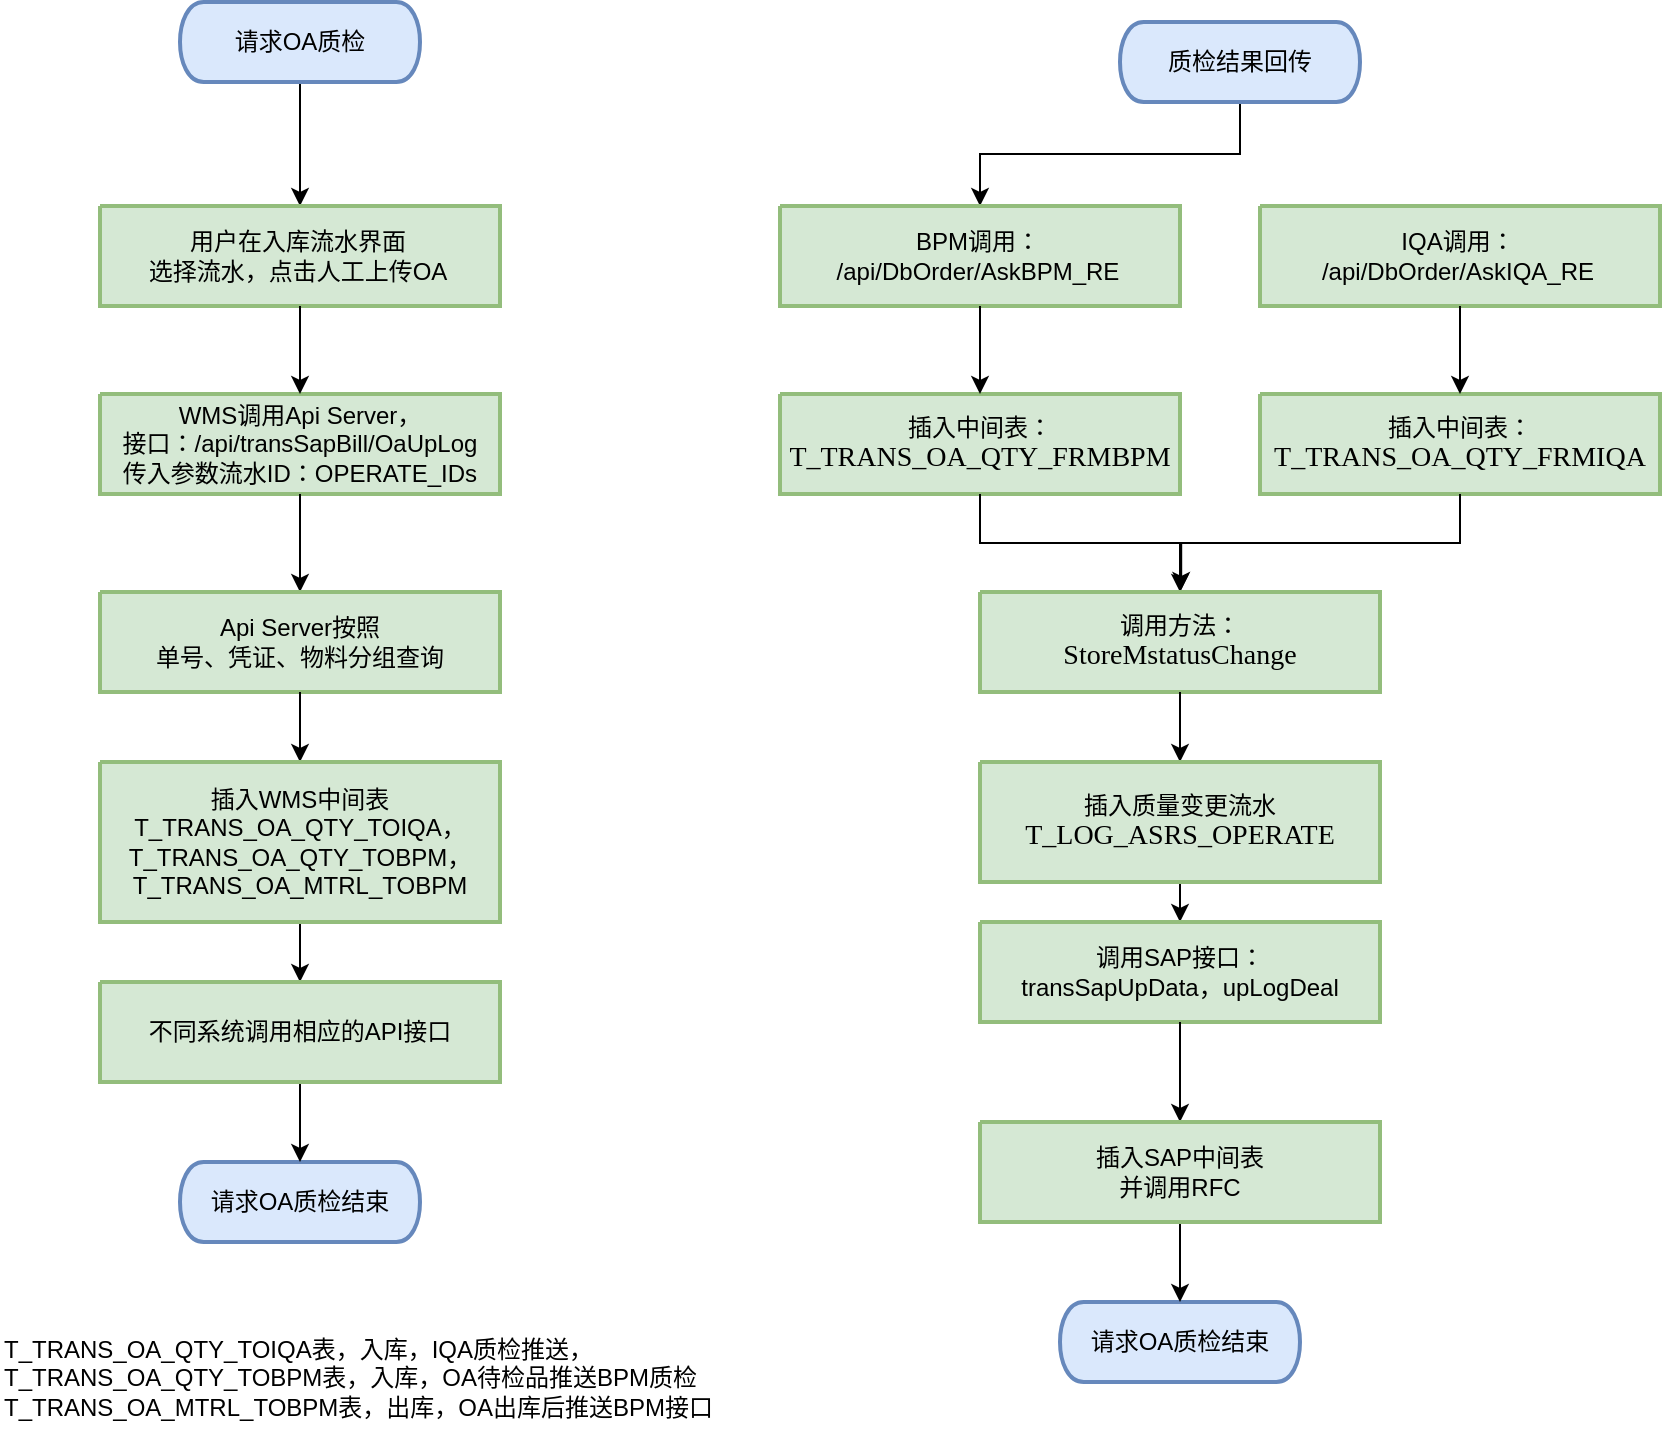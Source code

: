<mxfile version="24.8.9">
  <diagram id="C5RBs43oDa-KdzZeNtuy" name="Page-1">
    <mxGraphModel dx="1008" dy="592" grid="1" gridSize="10" guides="1" tooltips="1" connect="1" arrows="1" fold="1" page="1" pageScale="1" pageWidth="827" pageHeight="1169" math="0" shadow="0">
      <root>
        <mxCell id="WIyWlLk6GJQsqaUBKTNV-0" />
        <mxCell id="WIyWlLk6GJQsqaUBKTNV-1" parent="WIyWlLk6GJQsqaUBKTNV-0" />
        <mxCell id="mrLh129pJjwaSxRjbWrq-27" style="edgeStyle=orthogonalEdgeStyle;rounded=0;orthogonalLoop=1;jettySize=auto;html=1;movable=0;resizable=0;rotatable=0;deletable=0;editable=0;locked=1;connectable=0;" edge="1" parent="WIyWlLk6GJQsqaUBKTNV-1" source="mrLh129pJjwaSxRjbWrq-28" target="mrLh129pJjwaSxRjbWrq-29">
          <mxGeometry relative="1" as="geometry" />
        </mxCell>
        <UserObject label="&lt;div style=&quot;&quot;&gt;&lt;p style=&quot;text-align: center; margin: 0px; text-indent: 0px; vertical-align: middle; direction: ltr;&quot;&gt;请求OA质检&lt;/p&gt;&lt;/div&gt;" tags="Background" id="mrLh129pJjwaSxRjbWrq-28">
          <mxCell style="verticalAlign=middle;align=center;overflow=width;vsdxID=1;fillColor=#dae8fc;gradientColor=none;shape=stencil(hZJLEoIwDIZP06WdNtnAGvEejBTpiJQpRfH2UqMCLeoujy/Nn6QMs74uOsVA9M6as7rp0tUM9wxAt7Wy2k0Ww5xhVhmrTtYMbUl+V3jSWxdz9S+MVJfyJPFFIO4UEE/vQGyj2yUruITv8HGw9LKkpBTIIX3xclkgRthAPrE3hHFbXDPbMsORAjrUuYtlzhogZmA9CkZd8f8mf259MuZzVbpp6NrLfHjeKURfA/MH);strokeColor=#6688bc;strokeWidth=2;spacingTop=3;spacingBottom=3;spacingLeft=3;spacingRight=3;points=[];labelBackgroundColor=none;rounded=0;html=1;whiteSpace=wrap;fillOpacity=100;strokeOpacity=100;movable=0;resizable=0;rotatable=0;deletable=0;editable=0;locked=1;connectable=0;" vertex="1" parent="WIyWlLk6GJQsqaUBKTNV-1">
            <mxGeometry x="100" y="50" width="120" height="40" as="geometry" />
          </mxCell>
        </UserObject>
        <UserObject label="&lt;div style=&quot;&quot;&gt;&lt;p style=&quot;border-color: var(--border-color); margin: 0px; vertical-align: middle; direction: ltr;&quot;&gt;用户在入库流水界面&lt;br style=&quot;border-color: var(--border-color);&quot;&gt;&lt;/p&gt;&lt;p style=&quot;border-color: var(--border-color); margin: 0px; vertical-align: middle; direction: ltr;&quot;&gt;选择流水，点击人工上传OA&lt;/p&gt;&lt;/div&gt;" tags="Background" id="mrLh129pJjwaSxRjbWrq-29">
          <mxCell style="verticalAlign=middle;align=center;overflow=width;vsdxID=6;fillColor=#d5e8d4;gradientColor=none;shape=stencil(nZBRDoQgDERP03+WHsHFe5iISyOCQdT19kIaIxq//Jtp3zTpAFaTaUYNUkwx+F6v1EYD+AUpyRkdKCYFqACrzgf9C352LfuxyWRWg1/yhT/nRE5IsZWuZtCSK8CPeI0e/hF+jV7AJM4PO7KWCyr390bSiNtEtQM=);strokeColor=#93bd7c;strokeWidth=2;spacingTop=-3;spacingBottom=-3;spacingLeft=-3;spacingRight=-3;points=[];labelBackgroundColor=none;rounded=0;html=1;movable=0;resizable=0;rotatable=0;deletable=0;editable=0;locked=1;connectable=0;" vertex="1" parent="WIyWlLk6GJQsqaUBKTNV-1">
            <mxGeometry x="60" y="152" width="200" height="50" as="geometry" />
          </mxCell>
        </UserObject>
        <UserObject label="&lt;div style=&quot;font-size: 1px&quot;&gt;&lt;p style=&quot;text-align:center;margin-left:0;margin-right:0;margin-top:0px;margin-bottom:0px;text-indent:0;vertical-align:middle;direction:ltr;&quot;&gt;&lt;font style=&quot;font-size:12px;font-family:0;color:#000000;direction:ltr;letter-spacing:0px;line-height:120%;opacity:1&quot;&gt;请求OA质检结束&lt;/font&gt;&lt;/p&gt;&lt;/div&gt;" tags="Background" id="mrLh129pJjwaSxRjbWrq-30">
          <mxCell style="verticalAlign=middle;align=center;overflow=width;vsdxID=14;fillColor=#dae8fc;gradientColor=none;shape=stencil(hZJLEoIwDIZP06WdNtnAGvEejBTpiJQpRfH2UqMCLeoujy/Nn6QMs74uOsVA9M6as7rp0tUM9wxAt7Wy2k0Ww5xhVhmrTtYMbUl+V3jSWxdz9S+MVJfyJPFFIO4UEE/vQGyj2yUruITv8HGw9LKkpBTIIX3xclkgRthAPrE3hHFbXDPbMsORAjrUuYtlzhogZmA9CkZd8f8mf259MuZzVbpp6NrLfHjeKURfA/MH);strokeColor=#6688bc;strokeWidth=2;spacingTop=-3;spacingBottom=-3;spacingLeft=-3;spacingRight=-3;points=[];labelBackgroundColor=none;rounded=0;html=1;whiteSpace=wrap;movable=0;resizable=0;rotatable=0;deletable=0;editable=0;locked=1;connectable=0;" vertex="1" parent="WIyWlLk6GJQsqaUBKTNV-1">
            <mxGeometry x="100" y="630" width="120" height="40" as="geometry" />
          </mxCell>
        </UserObject>
        <mxCell id="mrLh129pJjwaSxRjbWrq-31" style="edgeStyle=orthogonalEdgeStyle;rounded=0;orthogonalLoop=1;jettySize=auto;html=1;movable=0;resizable=0;rotatable=0;deletable=0;editable=0;locked=1;connectable=0;" edge="1" parent="WIyWlLk6GJQsqaUBKTNV-1" source="mrLh129pJjwaSxRjbWrq-39" target="mrLh129pJjwaSxRjbWrq-35">
          <mxGeometry relative="1" as="geometry" />
        </mxCell>
        <UserObject label="WMS调用Api Server，&lt;br&gt;接口：/api/transSapBill/OaUpLog&lt;br&gt;传入参数流水ID：OPERATE_IDs" tags="Background" id="mrLh129pJjwaSxRjbWrq-32">
          <mxCell style="verticalAlign=middle;align=center;overflow=width;vsdxID=15;fillColor=#d5e8d4;gradientColor=none;shape=stencil(nZBRDoQgDERP03+WHsHFe5iISyOCQdT19kIaIxq//Jtp3zTpAFaTaUYNUkwx+F6v1EYD+AUpyRkdKCYFqACrzgf9C352LfuxyWRWg1/yhT/nRE5IsZWuZtCSK8CPeI0e/hF+jV7AJM4PO7KWCyr390bSiNtEtQM=);strokeColor=#93bd7c;strokeWidth=2;spacingTop=-3;spacingBottom=-3;spacingLeft=-3;spacingRight=-3;points=[];labelBackgroundColor=none;rounded=0;html=1;whiteSpace=wrap;movable=0;resizable=0;rotatable=0;deletable=0;editable=0;locked=1;connectable=0;" vertex="1" parent="WIyWlLk6GJQsqaUBKTNV-1">
            <mxGeometry x="60" y="246" width="200" height="50" as="geometry" />
          </mxCell>
        </UserObject>
        <mxCell id="mrLh129pJjwaSxRjbWrq-33" value="" style="edgeStyle=orthogonalEdgeStyle;rounded=0;orthogonalLoop=1;jettySize=auto;html=1;movable=0;resizable=0;rotatable=0;deletable=0;editable=0;locked=1;connectable=0;" edge="1" parent="WIyWlLk6GJQsqaUBKTNV-1" source="mrLh129pJjwaSxRjbWrq-29">
          <mxGeometry relative="1" as="geometry">
            <mxPoint x="160" y="202" as="sourcePoint" />
            <mxPoint x="160" y="246" as="targetPoint" />
          </mxGeometry>
        </mxCell>
        <mxCell id="mrLh129pJjwaSxRjbWrq-34" style="edgeStyle=orthogonalEdgeStyle;rounded=0;orthogonalLoop=1;jettySize=auto;html=1;movable=0;resizable=0;rotatable=0;deletable=0;editable=0;locked=1;connectable=0;" edge="1" parent="WIyWlLk6GJQsqaUBKTNV-1" source="mrLh129pJjwaSxRjbWrq-35" target="mrLh129pJjwaSxRjbWrq-30">
          <mxGeometry relative="1" as="geometry" />
        </mxCell>
        <UserObject label="不同系统调用相应的API接口" tags="Background" id="mrLh129pJjwaSxRjbWrq-35">
          <mxCell style="verticalAlign=middle;align=center;overflow=width;vsdxID=15;fillColor=#d5e8d4;gradientColor=none;shape=stencil(nZBRDoQgDERP03+WHsHFe5iISyOCQdT19kIaIxq//Jtp3zTpAFaTaUYNUkwx+F6v1EYD+AUpyRkdKCYFqACrzgf9C352LfuxyWRWg1/yhT/nRE5IsZWuZtCSK8CPeI0e/hF+jV7AJM4PO7KWCyr390bSiNtEtQM=);strokeColor=#93bd7c;strokeWidth=2;spacingTop=-3;spacingBottom=-3;spacingLeft=-3;spacingRight=-3;points=[];labelBackgroundColor=none;rounded=0;html=1;whiteSpace=wrap;movable=0;resizable=0;rotatable=0;deletable=0;editable=0;locked=1;connectable=0;" vertex="1" parent="WIyWlLk6GJQsqaUBKTNV-1">
            <mxGeometry x="60" y="540" width="200" height="50" as="geometry" />
          </mxCell>
        </UserObject>
        <mxCell id="mrLh129pJjwaSxRjbWrq-36" value="" style="edgeStyle=orthogonalEdgeStyle;rounded=0;orthogonalLoop=1;jettySize=auto;html=1;movable=0;resizable=0;rotatable=0;deletable=0;editable=0;locked=1;connectable=0;" edge="1" parent="WIyWlLk6GJQsqaUBKTNV-1" source="mrLh129pJjwaSxRjbWrq-32" target="mrLh129pJjwaSxRjbWrq-37">
          <mxGeometry relative="1" as="geometry">
            <mxPoint x="160" y="296" as="sourcePoint" />
            <mxPoint x="160" y="509" as="targetPoint" />
          </mxGeometry>
        </mxCell>
        <UserObject label="Api Server按照&lt;br&gt;单号、凭证、物料分组查询" tags="Background" id="mrLh129pJjwaSxRjbWrq-37">
          <mxCell style="verticalAlign=middle;align=center;overflow=width;vsdxID=15;fillColor=#d5e8d4;gradientColor=none;shape=stencil(nZBRDoQgDERP03+WHsHFe5iISyOCQdT19kIaIxq//Jtp3zTpAFaTaUYNUkwx+F6v1EYD+AUpyRkdKCYFqACrzgf9C352LfuxyWRWg1/yhT/nRE5IsZWuZtCSK8CPeI0e/hF+jV7AJM4PO7KWCyr390bSiNtEtQM=);strokeColor=#93bd7c;strokeWidth=2;spacingTop=-3;spacingBottom=-3;spacingLeft=-3;spacingRight=-3;points=[];labelBackgroundColor=none;rounded=0;html=1;whiteSpace=wrap;movable=0;resizable=0;rotatable=0;deletable=0;editable=0;locked=1;connectable=0;" vertex="1" parent="WIyWlLk6GJQsqaUBKTNV-1">
            <mxGeometry x="60" y="345" width="200" height="50" as="geometry" />
          </mxCell>
        </UserObject>
        <mxCell id="mrLh129pJjwaSxRjbWrq-38" value="" style="edgeStyle=orthogonalEdgeStyle;rounded=0;orthogonalLoop=1;jettySize=auto;html=1;movable=0;resizable=0;rotatable=0;deletable=0;editable=0;locked=1;connectable=0;" edge="1" parent="WIyWlLk6GJQsqaUBKTNV-1" source="mrLh129pJjwaSxRjbWrq-37" target="mrLh129pJjwaSxRjbWrq-39">
          <mxGeometry relative="1" as="geometry">
            <mxPoint x="160" y="395" as="sourcePoint" />
            <mxPoint x="160" y="509" as="targetPoint" />
          </mxGeometry>
        </mxCell>
        <UserObject label="插入WMS中间表&lt;br&gt;T_TRANS_OA_QTY_TOIQA，&lt;br&gt;T_TRANS_OA_QTY_TOBPM，T_TRANS_OA_MTRL_TOBPM" tags="Background" id="mrLh129pJjwaSxRjbWrq-39">
          <mxCell style="verticalAlign=middle;align=center;overflow=width;vsdxID=15;fillColor=#d5e8d4;gradientColor=none;shape=stencil(nZBRDoQgDERP03+WHsHFe5iISyOCQdT19kIaIxq//Jtp3zTpAFaTaUYNUkwx+F6v1EYD+AUpyRkdKCYFqACrzgf9C352LfuxyWRWg1/yhT/nRE5IsZWuZtCSK8CPeI0e/hF+jV7AJM4PO7KWCyr390bSiNtEtQM=);strokeColor=#93bd7c;strokeWidth=2;spacingTop=-3;spacingBottom=-3;spacingLeft=-3;spacingRight=-3;points=[];labelBackgroundColor=none;rounded=0;html=1;whiteSpace=wrap;movable=0;resizable=0;rotatable=0;deletable=0;editable=0;locked=1;connectable=0;" vertex="1" parent="WIyWlLk6GJQsqaUBKTNV-1">
            <mxGeometry x="60" y="430" width="200" height="80" as="geometry" />
          </mxCell>
        </UserObject>
        <mxCell id="mrLh129pJjwaSxRjbWrq-40" value="T_TRANS_OA_QTY_TOIQA表，入库，IQA质检推送，&lt;br&gt;T_TRANS_OA_QTY_TOBPM表，入库，OA待检品推送BPM质检T_TRANS_OA_MTRL_TOBPM表，出库，OA出库后推送BPM接口" style="text;whiteSpace=wrap;html=1;" vertex="1" parent="WIyWlLk6GJQsqaUBKTNV-1">
          <mxGeometry x="10" y="710" width="359" height="60" as="geometry" />
        </mxCell>
        <mxCell id="mrLh129pJjwaSxRjbWrq-58" style="edgeStyle=orthogonalEdgeStyle;rounded=0;orthogonalLoop=1;jettySize=auto;html=1;" edge="1" parent="WIyWlLk6GJQsqaUBKTNV-1" source="mrLh129pJjwaSxRjbWrq-42" target="mrLh129pJjwaSxRjbWrq-43">
          <mxGeometry relative="1" as="geometry" />
        </mxCell>
        <UserObject label="&lt;div style=&quot;&quot;&gt;&lt;p style=&quot;text-align: center; margin: 0px; text-indent: 0px; vertical-align: middle; direction: ltr;&quot;&gt;质检结果回传&lt;/p&gt;&lt;/div&gt;" tags="Background" id="mrLh129pJjwaSxRjbWrq-42">
          <mxCell style="verticalAlign=middle;align=center;overflow=width;vsdxID=1;fillColor=#dae8fc;gradientColor=none;shape=stencil(hZJLEoIwDIZP06WdNtnAGvEejBTpiJQpRfH2UqMCLeoujy/Nn6QMs74uOsVA9M6as7rp0tUM9wxAt7Wy2k0Ww5xhVhmrTtYMbUl+V3jSWxdz9S+MVJfyJPFFIO4UEE/vQGyj2yUruITv8HGw9LKkpBTIIX3xclkgRthAPrE3hHFbXDPbMsORAjrUuYtlzhogZmA9CkZd8f8mf259MuZzVbpp6NrLfHjeKURfA/MH);strokeColor=#6688bc;strokeWidth=2;spacingTop=3;spacingBottom=3;spacingLeft=3;spacingRight=3;points=[];labelBackgroundColor=none;rounded=0;html=1;whiteSpace=wrap;fillOpacity=100;strokeOpacity=100;" vertex="1" parent="WIyWlLk6GJQsqaUBKTNV-1">
            <mxGeometry x="570" y="60" width="120" height="40" as="geometry" />
          </mxCell>
        </UserObject>
        <UserObject label="&lt;div style=&quot;&quot;&gt;&lt;p style=&quot;border-color: var(--border-color); margin: 0px; vertical-align: middle; direction: ltr;&quot;&gt;BPM调用：&lt;/p&gt;&lt;p style=&quot;border-color: var(--border-color); margin: 0px; vertical-align: middle; direction: ltr;&quot;&gt;&lt;span style=&quot;background-image: initial; background-position: initial; background-size: initial; background-repeat: initial; background-attachment: initial; background-origin: initial; background-clip: initial;&quot; lang=&quot;EN-US&quot;&gt;&lt;font style=&quot;&quot; face=&quot;Helvetica&quot;&gt;/api/DbOrder/AskBPM_RE&lt;/font&gt;&lt;/span&gt;&lt;/p&gt;&lt;/div&gt;" tags="Background" id="mrLh129pJjwaSxRjbWrq-43">
          <mxCell style="verticalAlign=middle;align=center;overflow=width;vsdxID=6;fillColor=#d5e8d4;gradientColor=none;shape=stencil(nZBRDoQgDERP03+WHsHFe5iISyOCQdT19kIaIxq//Jtp3zTpAFaTaUYNUkwx+F6v1EYD+AUpyRkdKCYFqACrzgf9C352LfuxyWRWg1/yhT/nRE5IsZWuZtCSK8CPeI0e/hF+jV7AJM4PO7KWCyr390bSiNtEtQM=);strokeColor=#93bd7c;strokeWidth=2;spacingTop=-3;spacingBottom=-3;spacingLeft=-3;spacingRight=-3;points=[];labelBackgroundColor=none;rounded=0;html=1;" vertex="1" parent="WIyWlLk6GJQsqaUBKTNV-1">
            <mxGeometry x="400" y="152" width="200" height="50" as="geometry" />
          </mxCell>
        </UserObject>
        <UserObject label="&lt;div style=&quot;font-size: 1px&quot;&gt;&lt;p style=&quot;text-align:center;margin-left:0;margin-right:0;margin-top:0px;margin-bottom:0px;text-indent:0;vertical-align:middle;direction:ltr;&quot;&gt;&lt;font style=&quot;font-size:12px;font-family:0;color:#000000;direction:ltr;letter-spacing:0px;line-height:120%;opacity:1&quot;&gt;请求OA质检结束&lt;/font&gt;&lt;/p&gt;&lt;/div&gt;" tags="Background" id="mrLh129pJjwaSxRjbWrq-44">
          <mxCell style="verticalAlign=middle;align=center;overflow=width;vsdxID=14;fillColor=#dae8fc;gradientColor=none;shape=stencil(hZJLEoIwDIZP06WdNtnAGvEejBTpiJQpRfH2UqMCLeoujy/Nn6QMs74uOsVA9M6as7rp0tUM9wxAt7Wy2k0Ww5xhVhmrTtYMbUl+V3jSWxdz9S+MVJfyJPFFIO4UEE/vQGyj2yUruITv8HGw9LKkpBTIIX3xclkgRthAPrE3hHFbXDPbMsORAjrUuYtlzhogZmA9CkZd8f8mf259MuZzVbpp6NrLfHjeKURfA/MH);strokeColor=#6688bc;strokeWidth=2;spacingTop=-3;spacingBottom=-3;spacingLeft=-3;spacingRight=-3;points=[];labelBackgroundColor=none;rounded=0;html=1;whiteSpace=wrap;" vertex="1" parent="WIyWlLk6GJQsqaUBKTNV-1">
            <mxGeometry x="540" y="700" width="120" height="40" as="geometry" />
          </mxCell>
        </UserObject>
        <mxCell id="mrLh129pJjwaSxRjbWrq-45" style="edgeStyle=orthogonalEdgeStyle;rounded=0;orthogonalLoop=1;jettySize=auto;html=1;" edge="1" parent="WIyWlLk6GJQsqaUBKTNV-1" source="mrLh129pJjwaSxRjbWrq-53" target="mrLh129pJjwaSxRjbWrq-49">
          <mxGeometry relative="1" as="geometry" />
        </mxCell>
        <UserObject label="插入中间表：&lt;div&gt;&lt;span style=&quot;font-size:10.5pt;mso-bidi-font-size:&lt;br/&gt;11.0pt;font-family:等线;mso-ascii-theme-font:minor-latin;mso-fareast-theme-font:&lt;br/&gt;minor-fareast;mso-hansi-theme-font:minor-latin;mso-bidi-font-family:&amp;quot;Times New Roman&amp;quot;;&lt;br/&gt;mso-bidi-theme-font:minor-bidi;mso-ansi-language:EN-US;mso-fareast-language:&lt;br/&gt;ZH-CN;mso-bidi-language:AR-SA&quot; lang=&quot;EN-US&quot;&gt;T_TRANS_OA_QTY_FRMBPM&lt;/span&gt;&lt;/div&gt;" tags="Background" id="mrLh129pJjwaSxRjbWrq-46">
          <mxCell style="verticalAlign=middle;align=center;overflow=width;vsdxID=15;fillColor=#d5e8d4;gradientColor=none;shape=stencil(nZBRDoQgDERP03+WHsHFe5iISyOCQdT19kIaIxq//Jtp3zTpAFaTaUYNUkwx+F6v1EYD+AUpyRkdKCYFqACrzgf9C352LfuxyWRWg1/yhT/nRE5IsZWuZtCSK8CPeI0e/hF+jV7AJM4PO7KWCyr390bSiNtEtQM=);strokeColor=#93bd7c;strokeWidth=2;spacingTop=-3;spacingBottom=-3;spacingLeft=-3;spacingRight=-3;points=[];labelBackgroundColor=none;rounded=0;html=1;whiteSpace=wrap;" vertex="1" parent="WIyWlLk6GJQsqaUBKTNV-1">
            <mxGeometry x="400" y="246" width="200" height="50" as="geometry" />
          </mxCell>
        </UserObject>
        <mxCell id="mrLh129pJjwaSxRjbWrq-47" value="" style="edgeStyle=orthogonalEdgeStyle;rounded=0;orthogonalLoop=1;jettySize=auto;html=1;" edge="1" parent="WIyWlLk6GJQsqaUBKTNV-1" source="mrLh129pJjwaSxRjbWrq-43">
          <mxGeometry relative="1" as="geometry">
            <mxPoint x="500" y="202" as="sourcePoint" />
            <mxPoint x="500" y="246" as="targetPoint" />
          </mxGeometry>
        </mxCell>
        <mxCell id="mrLh129pJjwaSxRjbWrq-48" style="edgeStyle=orthogonalEdgeStyle;rounded=0;orthogonalLoop=1;jettySize=auto;html=1;" edge="1" parent="WIyWlLk6GJQsqaUBKTNV-1" source="mrLh129pJjwaSxRjbWrq-59" target="mrLh129pJjwaSxRjbWrq-44">
          <mxGeometry relative="1" as="geometry" />
        </mxCell>
        <UserObject label="调用SAP接口：&lt;div&gt;transSapUpData，upLogDeal&lt;/div&gt;" tags="Background" id="mrLh129pJjwaSxRjbWrq-49">
          <mxCell style="verticalAlign=middle;align=center;overflow=width;vsdxID=15;fillColor=#d5e8d4;gradientColor=none;shape=stencil(nZBRDoQgDERP03+WHsHFe5iISyOCQdT19kIaIxq//Jtp3zTpAFaTaUYNUkwx+F6v1EYD+AUpyRkdKCYFqACrzgf9C352LfuxyWRWg1/yhT/nRE5IsZWuZtCSK8CPeI0e/hF+jV7AJM4PO7KWCyr390bSiNtEtQM=);strokeColor=#93bd7c;strokeWidth=2;spacingTop=-3;spacingBottom=-3;spacingLeft=-3;spacingRight=-3;points=[];labelBackgroundColor=none;rounded=0;html=1;whiteSpace=wrap;" vertex="1" parent="WIyWlLk6GJQsqaUBKTNV-1">
            <mxGeometry x="500" y="510" width="200" height="50" as="geometry" />
          </mxCell>
        </UserObject>
        <mxCell id="mrLh129pJjwaSxRjbWrq-50" value="" style="edgeStyle=orthogonalEdgeStyle;rounded=0;orthogonalLoop=1;jettySize=auto;html=1;" edge="1" parent="WIyWlLk6GJQsqaUBKTNV-1" source="mrLh129pJjwaSxRjbWrq-46" target="mrLh129pJjwaSxRjbWrq-51">
          <mxGeometry relative="1" as="geometry">
            <mxPoint x="500" y="296" as="sourcePoint" />
            <mxPoint x="500" y="509" as="targetPoint" />
          </mxGeometry>
        </mxCell>
        <UserObject label="调用方法：&lt;br&gt;&lt;span style=&quot;font-size:10.5pt;mso-bidi-font-size:&lt;br/&gt;11.0pt;font-family:等线;mso-ascii-theme-font:minor-latin;mso-fareast-theme-font:&lt;br/&gt;minor-fareast;mso-hansi-theme-font:minor-latin;mso-bidi-font-family:&amp;quot;Times New Roman&amp;quot;;&lt;br/&gt;mso-bidi-theme-font:minor-bidi;mso-ansi-language:EN-US;mso-fareast-language:&lt;br/&gt;ZH-CN;mso-bidi-language:AR-SA&quot; lang=&quot;EN-US&quot;&gt;StoreMstatusChange&lt;/span&gt;" tags="Background" id="mrLh129pJjwaSxRjbWrq-51">
          <mxCell style="verticalAlign=middle;align=center;overflow=width;vsdxID=15;fillColor=#d5e8d4;gradientColor=none;shape=stencil(nZBRDoQgDERP03+WHsHFe5iISyOCQdT19kIaIxq//Jtp3zTpAFaTaUYNUkwx+F6v1EYD+AUpyRkdKCYFqACrzgf9C352LfuxyWRWg1/yhT/nRE5IsZWuZtCSK8CPeI0e/hF+jV7AJM4PO7KWCyr390bSiNtEtQM=);strokeColor=#93bd7c;strokeWidth=2;spacingTop=-3;spacingBottom=-3;spacingLeft=-3;spacingRight=-3;points=[];labelBackgroundColor=none;rounded=0;html=1;whiteSpace=wrap;" vertex="1" parent="WIyWlLk6GJQsqaUBKTNV-1">
            <mxGeometry x="500" y="345" width="200" height="50" as="geometry" />
          </mxCell>
        </UserObject>
        <mxCell id="mrLh129pJjwaSxRjbWrq-52" value="" style="edgeStyle=orthogonalEdgeStyle;rounded=0;orthogonalLoop=1;jettySize=auto;html=1;" edge="1" parent="WIyWlLk6GJQsqaUBKTNV-1" source="mrLh129pJjwaSxRjbWrq-51" target="mrLh129pJjwaSxRjbWrq-53">
          <mxGeometry relative="1" as="geometry">
            <mxPoint x="600" y="395" as="sourcePoint" />
            <mxPoint x="600" y="509" as="targetPoint" />
          </mxGeometry>
        </mxCell>
        <UserObject label="插入质量变更流水&lt;br&gt;&lt;span style=&quot;font-size:10.5pt;mso-bidi-font-size:&lt;br/&gt;11.0pt;font-family:等线;mso-ascii-theme-font:minor-latin;mso-fareast-theme-font:&lt;br/&gt;minor-fareast;mso-hansi-theme-font:minor-latin;mso-bidi-font-family:&amp;quot;Times New Roman&amp;quot;;&lt;br/&gt;mso-bidi-theme-font:minor-bidi;mso-ansi-language:EN-US;mso-fareast-language:&lt;br/&gt;ZH-CN;mso-bidi-language:AR-SA&quot; lang=&quot;EN-US&quot;&gt;T_LOG_ASRS_OPERATE&lt;/span&gt;" tags="Background" id="mrLh129pJjwaSxRjbWrq-53">
          <mxCell style="verticalAlign=middle;align=center;overflow=width;vsdxID=15;fillColor=#d5e8d4;gradientColor=none;shape=stencil(nZBRDoQgDERP03+WHsHFe5iISyOCQdT19kIaIxq//Jtp3zTpAFaTaUYNUkwx+F6v1EYD+AUpyRkdKCYFqACrzgf9C352LfuxyWRWg1/yhT/nRE5IsZWuZtCSK8CPeI0e/hF+jV7AJM4PO7KWCyr390bSiNtEtQM=);strokeColor=#93bd7c;strokeWidth=2;spacingTop=-3;spacingBottom=-3;spacingLeft=-3;spacingRight=-3;points=[];labelBackgroundColor=none;rounded=0;html=1;whiteSpace=wrap;" vertex="1" parent="WIyWlLk6GJQsqaUBKTNV-1">
            <mxGeometry x="500" y="430" width="200" height="60" as="geometry" />
          </mxCell>
        </UserObject>
        <UserObject label="&lt;div style=&quot;&quot;&gt;&lt;p style=&quot;border-color: var(--border-color); margin: 0px; vertical-align: middle; direction: ltr;&quot;&gt;IQA调用：&lt;/p&gt;&lt;p style=&quot;border-color: var(--border-color); margin: 0px; vertical-align: middle; direction: ltr;&quot;&gt;&lt;span style=&quot;background-image: initial; background-position: initial; background-size: initial; background-repeat: initial; background-attachment: initial; background-origin: initial; background-clip: initial;&quot; lang=&quot;EN-US&quot;&gt;&lt;font style=&quot;&quot; face=&quot;Helvetica&quot;&gt;/api/DbOrder/AskIQA_RE&lt;/font&gt;&lt;/span&gt;&lt;/p&gt;&lt;/div&gt;" tags="Background" id="mrLh129pJjwaSxRjbWrq-54">
          <mxCell style="verticalAlign=middle;align=center;overflow=width;vsdxID=6;fillColor=#d5e8d4;gradientColor=none;shape=stencil(nZBRDoQgDERP03+WHsHFe5iISyOCQdT19kIaIxq//Jtp3zTpAFaTaUYNUkwx+F6v1EYD+AUpyRkdKCYFqACrzgf9C352LfuxyWRWg1/yhT/nRE5IsZWuZtCSK8CPeI0e/hF+jV7AJM4PO7KWCyr390bSiNtEtQM=);strokeColor=#93bd7c;strokeWidth=2;spacingTop=-3;spacingBottom=-3;spacingLeft=-3;spacingRight=-3;points=[];labelBackgroundColor=none;rounded=0;html=1;" vertex="1" parent="WIyWlLk6GJQsqaUBKTNV-1">
            <mxGeometry x="640" y="152" width="200" height="50" as="geometry" />
          </mxCell>
        </UserObject>
        <UserObject label="插入中间表：&lt;div&gt;&lt;span style=&quot;font-size:10.5pt;mso-bidi-font-size:&lt;br/&gt;11.0pt;font-family:等线;mso-ascii-theme-font:minor-latin;mso-fareast-theme-font:&lt;br/&gt;minor-fareast;mso-hansi-theme-font:minor-latin;mso-bidi-font-family:&amp;quot;Times New Roman&amp;quot;;&lt;br/&gt;mso-bidi-theme-font:minor-bidi;mso-ansi-language:EN-US;mso-fareast-language:&lt;br/&gt;ZH-CN;mso-bidi-language:AR-SA&quot; lang=&quot;EN-US&quot;&gt;T_TRANS_OA_QTY_FRMIQA&lt;/span&gt;&lt;/div&gt;" tags="Background" id="mrLh129pJjwaSxRjbWrq-55">
          <mxCell style="verticalAlign=middle;align=center;overflow=width;vsdxID=15;fillColor=#d5e8d4;gradientColor=none;shape=stencil(nZBRDoQgDERP03+WHsHFe5iISyOCQdT19kIaIxq//Jtp3zTpAFaTaUYNUkwx+F6v1EYD+AUpyRkdKCYFqACrzgf9C352LfuxyWRWg1/yhT/nRE5IsZWuZtCSK8CPeI0e/hF+jV7AJM4PO7KWCyr390bSiNtEtQM=);strokeColor=#93bd7c;strokeWidth=2;spacingTop=-3;spacingBottom=-3;spacingLeft=-3;spacingRight=-3;points=[];labelBackgroundColor=none;rounded=0;html=1;whiteSpace=wrap;" vertex="1" parent="WIyWlLk6GJQsqaUBKTNV-1">
            <mxGeometry x="640" y="246" width="200" height="50" as="geometry" />
          </mxCell>
        </UserObject>
        <mxCell id="mrLh129pJjwaSxRjbWrq-56" value="" style="edgeStyle=orthogonalEdgeStyle;rounded=0;orthogonalLoop=1;jettySize=auto;html=1;" edge="1" parent="WIyWlLk6GJQsqaUBKTNV-1" source="mrLh129pJjwaSxRjbWrq-54">
          <mxGeometry relative="1" as="geometry">
            <mxPoint x="740" y="202" as="sourcePoint" />
            <mxPoint x="740" y="246" as="targetPoint" />
          </mxGeometry>
        </mxCell>
        <mxCell id="mrLh129pJjwaSxRjbWrq-57" style="edgeStyle=orthogonalEdgeStyle;rounded=0;orthogonalLoop=1;jettySize=auto;html=1;entryX=0.503;entryY=-0.02;entryDx=0;entryDy=0;entryPerimeter=0;" edge="1" parent="WIyWlLk6GJQsqaUBKTNV-1" source="mrLh129pJjwaSxRjbWrq-55" target="mrLh129pJjwaSxRjbWrq-51">
          <mxGeometry relative="1" as="geometry" />
        </mxCell>
        <mxCell id="mrLh129pJjwaSxRjbWrq-60" value="" style="edgeStyle=orthogonalEdgeStyle;rounded=0;orthogonalLoop=1;jettySize=auto;html=1;" edge="1" parent="WIyWlLk6GJQsqaUBKTNV-1" source="mrLh129pJjwaSxRjbWrq-49" target="mrLh129pJjwaSxRjbWrq-59">
          <mxGeometry relative="1" as="geometry">
            <mxPoint x="600" y="560" as="sourcePoint" />
            <mxPoint x="600" y="700" as="targetPoint" />
          </mxGeometry>
        </mxCell>
        <UserObject label="插入SAP中间表&lt;div&gt;并调用RFC&lt;/div&gt;" tags="Background" id="mrLh129pJjwaSxRjbWrq-59">
          <mxCell style="verticalAlign=middle;align=center;overflow=width;vsdxID=15;fillColor=#d5e8d4;gradientColor=none;shape=stencil(nZBRDoQgDERP03+WHsHFe5iISyOCQdT19kIaIxq//Jtp3zTpAFaTaUYNUkwx+F6v1EYD+AUpyRkdKCYFqACrzgf9C352LfuxyWRWg1/yhT/nRE5IsZWuZtCSK8CPeI0e/hF+jV7AJM4PO7KWCyr390bSiNtEtQM=);strokeColor=#93bd7c;strokeWidth=2;spacingTop=-3;spacingBottom=-3;spacingLeft=-3;spacingRight=-3;points=[];labelBackgroundColor=none;rounded=0;html=1;whiteSpace=wrap;" vertex="1" parent="WIyWlLk6GJQsqaUBKTNV-1">
            <mxGeometry x="500" y="610" width="200" height="50" as="geometry" />
          </mxCell>
        </UserObject>
      </root>
    </mxGraphModel>
  </diagram>
</mxfile>
